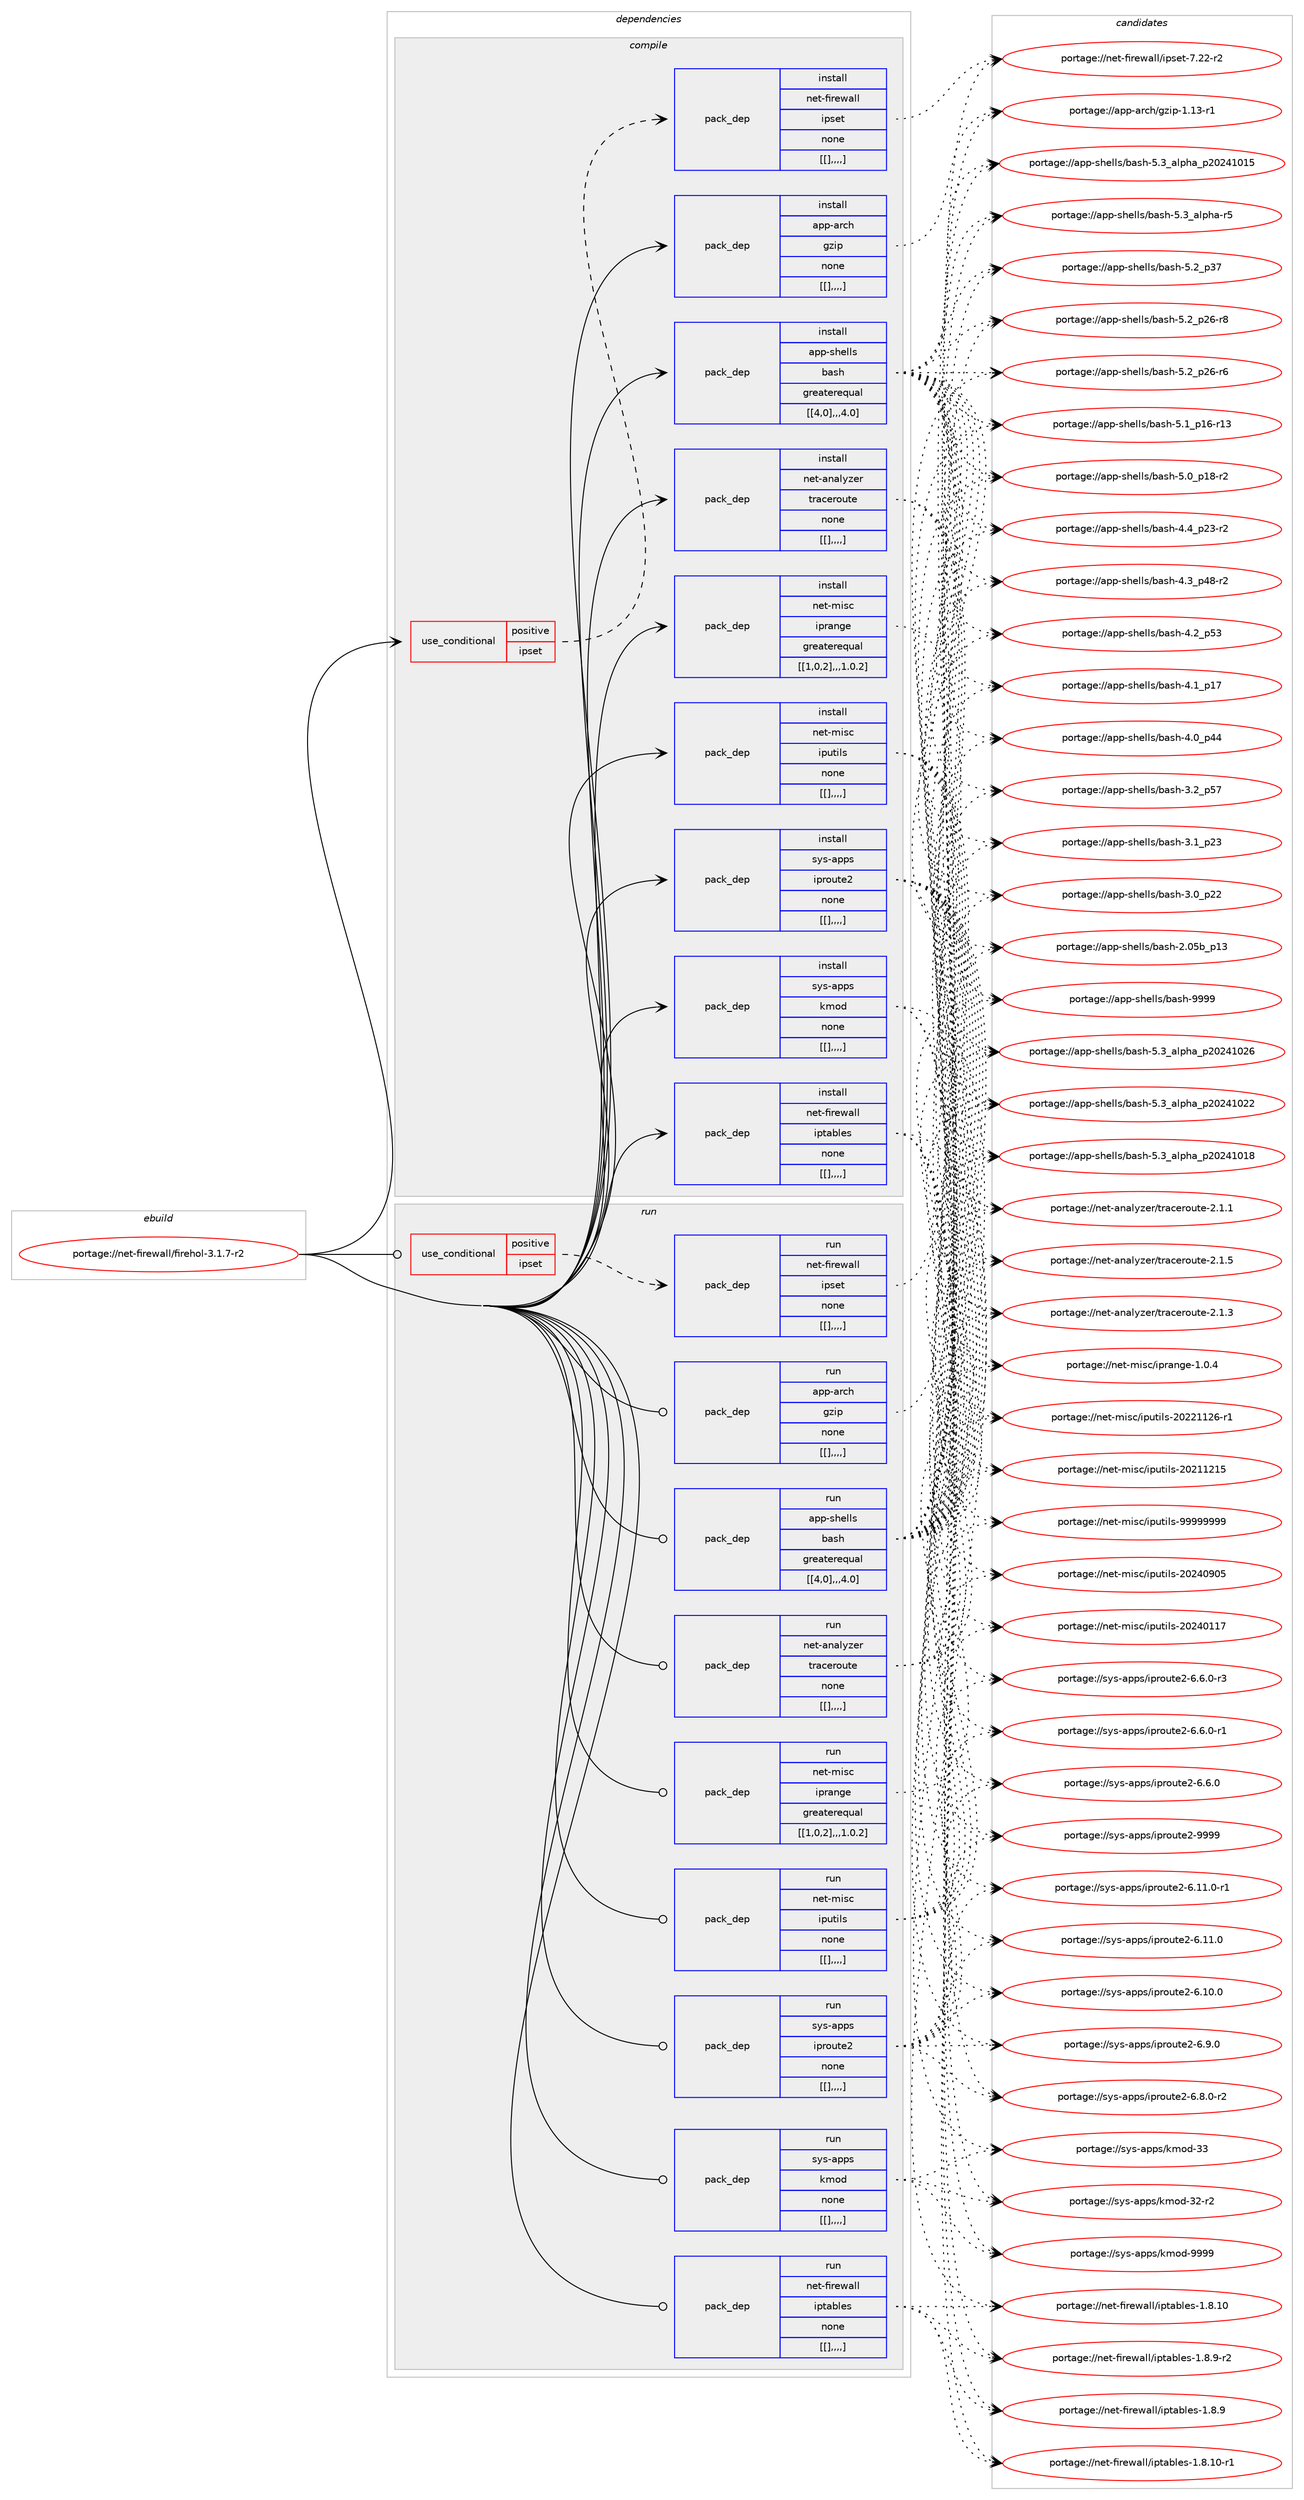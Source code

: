 digraph prolog {

# *************
# Graph options
# *************

newrank=true;
concentrate=true;
compound=true;
graph [rankdir=LR,fontname=Helvetica,fontsize=10,ranksep=1.5];#, ranksep=2.5, nodesep=0.2];
edge  [arrowhead=vee];
node  [fontname=Helvetica,fontsize=10];

# **********
# The ebuild
# **********

subgraph cluster_leftcol {
color=gray;
label=<<i>ebuild</i>>;
id [label="portage://net-firewall/firehol-3.1.7-r2", color=red, width=4, href="../net-firewall/firehol-3.1.7-r2.svg"];
}

# ****************
# The dependencies
# ****************

subgraph cluster_midcol {
color=gray;
label=<<i>dependencies</i>>;
subgraph cluster_compile {
fillcolor="#eeeeee";
style=filled;
label=<<i>compile</i>>;
subgraph cond96906 {
dependency371066 [label=<<TABLE BORDER="0" CELLBORDER="1" CELLSPACING="0" CELLPADDING="4"><TR><TD ROWSPAN="3" CELLPADDING="10">use_conditional</TD></TR><TR><TD>positive</TD></TR><TR><TD>ipset</TD></TR></TABLE>>, shape=none, color=red];
subgraph pack271278 {
dependency371067 [label=<<TABLE BORDER="0" CELLBORDER="1" CELLSPACING="0" CELLPADDING="4" WIDTH="220"><TR><TD ROWSPAN="6" CELLPADDING="30">pack_dep</TD></TR><TR><TD WIDTH="110">install</TD></TR><TR><TD>net-firewall</TD></TR><TR><TD>ipset</TD></TR><TR><TD>none</TD></TR><TR><TD>[[],,,,]</TD></TR></TABLE>>, shape=none, color=blue];
}
dependency371066:e -> dependency371067:w [weight=20,style="dashed",arrowhead="vee"];
}
id:e -> dependency371066:w [weight=20,style="solid",arrowhead="vee"];
subgraph pack271290 {
dependency371090 [label=<<TABLE BORDER="0" CELLBORDER="1" CELLSPACING="0" CELLPADDING="4" WIDTH="220"><TR><TD ROWSPAN="6" CELLPADDING="30">pack_dep</TD></TR><TR><TD WIDTH="110">install</TD></TR><TR><TD>app-arch</TD></TR><TR><TD>gzip</TD></TR><TR><TD>none</TD></TR><TR><TD>[[],,,,]</TD></TR></TABLE>>, shape=none, color=blue];
}
id:e -> dependency371090:w [weight=20,style="solid",arrowhead="vee"];
subgraph pack271312 {
dependency371127 [label=<<TABLE BORDER="0" CELLBORDER="1" CELLSPACING="0" CELLPADDING="4" WIDTH="220"><TR><TD ROWSPAN="6" CELLPADDING="30">pack_dep</TD></TR><TR><TD WIDTH="110">install</TD></TR><TR><TD>app-shells</TD></TR><TR><TD>bash</TD></TR><TR><TD>greaterequal</TD></TR><TR><TD>[[4,0],,,4.0]</TD></TR></TABLE>>, shape=none, color=blue];
}
id:e -> dependency371127:w [weight=20,style="solid",arrowhead="vee"];
subgraph pack271375 {
dependency371274 [label=<<TABLE BORDER="0" CELLBORDER="1" CELLSPACING="0" CELLPADDING="4" WIDTH="220"><TR><TD ROWSPAN="6" CELLPADDING="30">pack_dep</TD></TR><TR><TD WIDTH="110">install</TD></TR><TR><TD>net-analyzer</TD></TR><TR><TD>traceroute</TD></TR><TR><TD>none</TD></TR><TR><TD>[[],,,,]</TD></TR></TABLE>>, shape=none, color=blue];
}
id:e -> dependency371274:w [weight=20,style="solid",arrowhead="vee"];
subgraph pack271417 {
dependency371293 [label=<<TABLE BORDER="0" CELLBORDER="1" CELLSPACING="0" CELLPADDING="4" WIDTH="220"><TR><TD ROWSPAN="6" CELLPADDING="30">pack_dep</TD></TR><TR><TD WIDTH="110">install</TD></TR><TR><TD>net-firewall</TD></TR><TR><TD>iptables</TD></TR><TR><TD>none</TD></TR><TR><TD>[[],,,,]</TD></TR></TABLE>>, shape=none, color=blue];
}
id:e -> dependency371293:w [weight=20,style="solid",arrowhead="vee"];
subgraph pack271440 {
dependency371318 [label=<<TABLE BORDER="0" CELLBORDER="1" CELLSPACING="0" CELLPADDING="4" WIDTH="220"><TR><TD ROWSPAN="6" CELLPADDING="30">pack_dep</TD></TR><TR><TD WIDTH="110">install</TD></TR><TR><TD>net-misc</TD></TR><TR><TD>iprange</TD></TR><TR><TD>greaterequal</TD></TR><TR><TD>[[1,0,2],,,1.0.2]</TD></TR></TABLE>>, shape=none, color=blue];
}
id:e -> dependency371318:w [weight=20,style="solid",arrowhead="vee"];
subgraph pack271445 {
dependency371321 [label=<<TABLE BORDER="0" CELLBORDER="1" CELLSPACING="0" CELLPADDING="4" WIDTH="220"><TR><TD ROWSPAN="6" CELLPADDING="30">pack_dep</TD></TR><TR><TD WIDTH="110">install</TD></TR><TR><TD>net-misc</TD></TR><TR><TD>iputils</TD></TR><TR><TD>none</TD></TR><TR><TD>[[],,,,]</TD></TR></TABLE>>, shape=none, color=blue];
}
id:e -> dependency371321:w [weight=20,style="solid",arrowhead="vee"];
subgraph pack271517 {
dependency371436 [label=<<TABLE BORDER="0" CELLBORDER="1" CELLSPACING="0" CELLPADDING="4" WIDTH="220"><TR><TD ROWSPAN="6" CELLPADDING="30">pack_dep</TD></TR><TR><TD WIDTH="110">install</TD></TR><TR><TD>sys-apps</TD></TR><TR><TD>iproute2</TD></TR><TR><TD>none</TD></TR><TR><TD>[[],,,,]</TD></TR></TABLE>>, shape=none, color=blue];
}
id:e -> dependency371436:w [weight=20,style="solid",arrowhead="vee"];
subgraph pack271533 {
dependency371443 [label=<<TABLE BORDER="0" CELLBORDER="1" CELLSPACING="0" CELLPADDING="4" WIDTH="220"><TR><TD ROWSPAN="6" CELLPADDING="30">pack_dep</TD></TR><TR><TD WIDTH="110">install</TD></TR><TR><TD>sys-apps</TD></TR><TR><TD>kmod</TD></TR><TR><TD>none</TD></TR><TR><TD>[[],,,,]</TD></TR></TABLE>>, shape=none, color=blue];
}
id:e -> dependency371443:w [weight=20,style="solid",arrowhead="vee"];
}
subgraph cluster_compileandrun {
fillcolor="#eeeeee";
style=filled;
label=<<i>compile and run</i>>;
}
subgraph cluster_run {
fillcolor="#eeeeee";
style=filled;
label=<<i>run</i>>;
subgraph cond97029 {
dependency371462 [label=<<TABLE BORDER="0" CELLBORDER="1" CELLSPACING="0" CELLPADDING="4"><TR><TD ROWSPAN="3" CELLPADDING="10">use_conditional</TD></TR><TR><TD>positive</TD></TR><TR><TD>ipset</TD></TR></TABLE>>, shape=none, color=red];
subgraph pack271550 {
dependency371483 [label=<<TABLE BORDER="0" CELLBORDER="1" CELLSPACING="0" CELLPADDING="4" WIDTH="220"><TR><TD ROWSPAN="6" CELLPADDING="30">pack_dep</TD></TR><TR><TD WIDTH="110">run</TD></TR><TR><TD>net-firewall</TD></TR><TR><TD>ipset</TD></TR><TR><TD>none</TD></TR><TR><TD>[[],,,,]</TD></TR></TABLE>>, shape=none, color=blue];
}
dependency371462:e -> dependency371483:w [weight=20,style="dashed",arrowhead="vee"];
}
id:e -> dependency371462:w [weight=20,style="solid",arrowhead="odot"];
subgraph pack271563 {
dependency371501 [label=<<TABLE BORDER="0" CELLBORDER="1" CELLSPACING="0" CELLPADDING="4" WIDTH="220"><TR><TD ROWSPAN="6" CELLPADDING="30">pack_dep</TD></TR><TR><TD WIDTH="110">run</TD></TR><TR><TD>app-arch</TD></TR><TR><TD>gzip</TD></TR><TR><TD>none</TD></TR><TR><TD>[[],,,,]</TD></TR></TABLE>>, shape=none, color=blue];
}
id:e -> dependency371501:w [weight=20,style="solid",arrowhead="odot"];
subgraph pack271579 {
dependency371505 [label=<<TABLE BORDER="0" CELLBORDER="1" CELLSPACING="0" CELLPADDING="4" WIDTH="220"><TR><TD ROWSPAN="6" CELLPADDING="30">pack_dep</TD></TR><TR><TD WIDTH="110">run</TD></TR><TR><TD>app-shells</TD></TR><TR><TD>bash</TD></TR><TR><TD>greaterequal</TD></TR><TR><TD>[[4,0],,,4.0]</TD></TR></TABLE>>, shape=none, color=blue];
}
id:e -> dependency371505:w [weight=20,style="solid",arrowhead="odot"];
subgraph pack271623 {
dependency371580 [label=<<TABLE BORDER="0" CELLBORDER="1" CELLSPACING="0" CELLPADDING="4" WIDTH="220"><TR><TD ROWSPAN="6" CELLPADDING="30">pack_dep</TD></TR><TR><TD WIDTH="110">run</TD></TR><TR><TD>net-analyzer</TD></TR><TR><TD>traceroute</TD></TR><TR><TD>none</TD></TR><TR><TD>[[],,,,]</TD></TR></TABLE>>, shape=none, color=blue];
}
id:e -> dependency371580:w [weight=20,style="solid",arrowhead="odot"];
subgraph pack271643 {
dependency371639 [label=<<TABLE BORDER="0" CELLBORDER="1" CELLSPACING="0" CELLPADDING="4" WIDTH="220"><TR><TD ROWSPAN="6" CELLPADDING="30">pack_dep</TD></TR><TR><TD WIDTH="110">run</TD></TR><TR><TD>net-firewall</TD></TR><TR><TD>iptables</TD></TR><TR><TD>none</TD></TR><TR><TD>[[],,,,]</TD></TR></TABLE>>, shape=none, color=blue];
}
id:e -> dependency371639:w [weight=20,style="solid",arrowhead="odot"];
subgraph pack271674 {
dependency371653 [label=<<TABLE BORDER="0" CELLBORDER="1" CELLSPACING="0" CELLPADDING="4" WIDTH="220"><TR><TD ROWSPAN="6" CELLPADDING="30">pack_dep</TD></TR><TR><TD WIDTH="110">run</TD></TR><TR><TD>net-misc</TD></TR><TR><TD>iprange</TD></TR><TR><TD>greaterequal</TD></TR><TR><TD>[[1,0,2],,,1.0.2]</TD></TR></TABLE>>, shape=none, color=blue];
}
id:e -> dependency371653:w [weight=20,style="solid",arrowhead="odot"];
subgraph pack271686 {
dependency371678 [label=<<TABLE BORDER="0" CELLBORDER="1" CELLSPACING="0" CELLPADDING="4" WIDTH="220"><TR><TD ROWSPAN="6" CELLPADDING="30">pack_dep</TD></TR><TR><TD WIDTH="110">run</TD></TR><TR><TD>net-misc</TD></TR><TR><TD>iputils</TD></TR><TR><TD>none</TD></TR><TR><TD>[[],,,,]</TD></TR></TABLE>>, shape=none, color=blue];
}
id:e -> dependency371678:w [weight=20,style="solid",arrowhead="odot"];
subgraph pack271701 {
dependency371696 [label=<<TABLE BORDER="0" CELLBORDER="1" CELLSPACING="0" CELLPADDING="4" WIDTH="220"><TR><TD ROWSPAN="6" CELLPADDING="30">pack_dep</TD></TR><TR><TD WIDTH="110">run</TD></TR><TR><TD>sys-apps</TD></TR><TR><TD>iproute2</TD></TR><TR><TD>none</TD></TR><TR><TD>[[],,,,]</TD></TR></TABLE>>, shape=none, color=blue];
}
id:e -> dependency371696:w [weight=20,style="solid",arrowhead="odot"];
subgraph pack271721 {
dependency371735 [label=<<TABLE BORDER="0" CELLBORDER="1" CELLSPACING="0" CELLPADDING="4" WIDTH="220"><TR><TD ROWSPAN="6" CELLPADDING="30">pack_dep</TD></TR><TR><TD WIDTH="110">run</TD></TR><TR><TD>sys-apps</TD></TR><TR><TD>kmod</TD></TR><TR><TD>none</TD></TR><TR><TD>[[],,,,]</TD></TR></TABLE>>, shape=none, color=blue];
}
id:e -> dependency371735:w [weight=20,style="solid",arrowhead="odot"];
}
}

# **************
# The candidates
# **************

subgraph cluster_choices {
rank=same;
color=gray;
label=<<i>candidates</i>>;

subgraph choice269480 {
color=black;
nodesep=1;
choice11010111645102105114101119971081084710511211510111645554650504511450 [label="portage://net-firewall/ipset-7.22-r2", color=red, width=4,href="../net-firewall/ipset-7.22-r2.svg"];
dependency371067:e -> choice11010111645102105114101119971081084710511211510111645554650504511450:w [style=dotted,weight="100"];
}
subgraph choice269482 {
color=black;
nodesep=1;
choice971121124597114991044710312210511245494649514511449 [label="portage://app-arch/gzip-1.13-r1", color=red, width=4,href="../app-arch/gzip-1.13-r1.svg"];
dependency371090:e -> choice971121124597114991044710312210511245494649514511449:w [style=dotted,weight="100"];
}
subgraph choice269485 {
color=black;
nodesep=1;
choice97112112451151041011081081154798971151044557575757 [label="portage://app-shells/bash-9999", color=red, width=4,href="../app-shells/bash-9999.svg"];
choice971121124511510410110810811547989711510445534651959710811210497951125048505249485054 [label="portage://app-shells/bash-5.3_alpha_p20241026", color=red, width=4,href="../app-shells/bash-5.3_alpha_p20241026.svg"];
choice971121124511510410110810811547989711510445534651959710811210497951125048505249485050 [label="portage://app-shells/bash-5.3_alpha_p20241022", color=red, width=4,href="../app-shells/bash-5.3_alpha_p20241022.svg"];
choice971121124511510410110810811547989711510445534651959710811210497951125048505249484956 [label="portage://app-shells/bash-5.3_alpha_p20241018", color=red, width=4,href="../app-shells/bash-5.3_alpha_p20241018.svg"];
choice971121124511510410110810811547989711510445534651959710811210497951125048505249484953 [label="portage://app-shells/bash-5.3_alpha_p20241015", color=red, width=4,href="../app-shells/bash-5.3_alpha_p20241015.svg"];
choice9711211245115104101108108115479897115104455346519597108112104974511453 [label="portage://app-shells/bash-5.3_alpha-r5", color=red, width=4,href="../app-shells/bash-5.3_alpha-r5.svg"];
choice971121124511510410110810811547989711510445534650951125155 [label="portage://app-shells/bash-5.2_p37", color=red, width=4,href="../app-shells/bash-5.2_p37.svg"];
choice9711211245115104101108108115479897115104455346509511250544511456 [label="portage://app-shells/bash-5.2_p26-r8", color=red, width=4,href="../app-shells/bash-5.2_p26-r8.svg"];
choice9711211245115104101108108115479897115104455346509511250544511454 [label="portage://app-shells/bash-5.2_p26-r6", color=red, width=4,href="../app-shells/bash-5.2_p26-r6.svg"];
choice971121124511510410110810811547989711510445534649951124954451144951 [label="portage://app-shells/bash-5.1_p16-r13", color=red, width=4,href="../app-shells/bash-5.1_p16-r13.svg"];
choice9711211245115104101108108115479897115104455346489511249564511450 [label="portage://app-shells/bash-5.0_p18-r2", color=red, width=4,href="../app-shells/bash-5.0_p18-r2.svg"];
choice9711211245115104101108108115479897115104455246529511250514511450 [label="portage://app-shells/bash-4.4_p23-r2", color=red, width=4,href="../app-shells/bash-4.4_p23-r2.svg"];
choice9711211245115104101108108115479897115104455246519511252564511450 [label="portage://app-shells/bash-4.3_p48-r2", color=red, width=4,href="../app-shells/bash-4.3_p48-r2.svg"];
choice971121124511510410110810811547989711510445524650951125351 [label="portage://app-shells/bash-4.2_p53", color=red, width=4,href="../app-shells/bash-4.2_p53.svg"];
choice971121124511510410110810811547989711510445524649951124955 [label="portage://app-shells/bash-4.1_p17", color=red, width=4,href="../app-shells/bash-4.1_p17.svg"];
choice971121124511510410110810811547989711510445524648951125252 [label="portage://app-shells/bash-4.0_p44", color=red, width=4,href="../app-shells/bash-4.0_p44.svg"];
choice971121124511510410110810811547989711510445514650951125355 [label="portage://app-shells/bash-3.2_p57", color=red, width=4,href="../app-shells/bash-3.2_p57.svg"];
choice971121124511510410110810811547989711510445514649951125051 [label="portage://app-shells/bash-3.1_p23", color=red, width=4,href="../app-shells/bash-3.1_p23.svg"];
choice971121124511510410110810811547989711510445514648951125050 [label="portage://app-shells/bash-3.0_p22", color=red, width=4,href="../app-shells/bash-3.0_p22.svg"];
choice9711211245115104101108108115479897115104455046485398951124951 [label="portage://app-shells/bash-2.05b_p13", color=red, width=4,href="../app-shells/bash-2.05b_p13.svg"];
dependency371127:e -> choice97112112451151041011081081154798971151044557575757:w [style=dotted,weight="100"];
dependency371127:e -> choice971121124511510410110810811547989711510445534651959710811210497951125048505249485054:w [style=dotted,weight="100"];
dependency371127:e -> choice971121124511510410110810811547989711510445534651959710811210497951125048505249485050:w [style=dotted,weight="100"];
dependency371127:e -> choice971121124511510410110810811547989711510445534651959710811210497951125048505249484956:w [style=dotted,weight="100"];
dependency371127:e -> choice971121124511510410110810811547989711510445534651959710811210497951125048505249484953:w [style=dotted,weight="100"];
dependency371127:e -> choice9711211245115104101108108115479897115104455346519597108112104974511453:w [style=dotted,weight="100"];
dependency371127:e -> choice971121124511510410110810811547989711510445534650951125155:w [style=dotted,weight="100"];
dependency371127:e -> choice9711211245115104101108108115479897115104455346509511250544511456:w [style=dotted,weight="100"];
dependency371127:e -> choice9711211245115104101108108115479897115104455346509511250544511454:w [style=dotted,weight="100"];
dependency371127:e -> choice971121124511510410110810811547989711510445534649951124954451144951:w [style=dotted,weight="100"];
dependency371127:e -> choice9711211245115104101108108115479897115104455346489511249564511450:w [style=dotted,weight="100"];
dependency371127:e -> choice9711211245115104101108108115479897115104455246529511250514511450:w [style=dotted,weight="100"];
dependency371127:e -> choice9711211245115104101108108115479897115104455246519511252564511450:w [style=dotted,weight="100"];
dependency371127:e -> choice971121124511510410110810811547989711510445524650951125351:w [style=dotted,weight="100"];
dependency371127:e -> choice971121124511510410110810811547989711510445524649951124955:w [style=dotted,weight="100"];
dependency371127:e -> choice971121124511510410110810811547989711510445524648951125252:w [style=dotted,weight="100"];
dependency371127:e -> choice971121124511510410110810811547989711510445514650951125355:w [style=dotted,weight="100"];
dependency371127:e -> choice971121124511510410110810811547989711510445514649951125051:w [style=dotted,weight="100"];
dependency371127:e -> choice971121124511510410110810811547989711510445514648951125050:w [style=dotted,weight="100"];
dependency371127:e -> choice9711211245115104101108108115479897115104455046485398951124951:w [style=dotted,weight="100"];
}
subgraph choice269522 {
color=black;
nodesep=1;
choice110101116459711097108121122101114471161149799101114111117116101455046494653 [label="portage://net-analyzer/traceroute-2.1.5", color=red, width=4,href="../net-analyzer/traceroute-2.1.5.svg"];
choice110101116459711097108121122101114471161149799101114111117116101455046494651 [label="portage://net-analyzer/traceroute-2.1.3", color=red, width=4,href="../net-analyzer/traceroute-2.1.3.svg"];
choice110101116459711097108121122101114471161149799101114111117116101455046494649 [label="portage://net-analyzer/traceroute-2.1.1", color=red, width=4,href="../net-analyzer/traceroute-2.1.1.svg"];
dependency371274:e -> choice110101116459711097108121122101114471161149799101114111117116101455046494653:w [style=dotted,weight="100"];
dependency371274:e -> choice110101116459711097108121122101114471161149799101114111117116101455046494651:w [style=dotted,weight="100"];
dependency371274:e -> choice110101116459711097108121122101114471161149799101114111117116101455046494649:w [style=dotted,weight="100"];
}
subgraph choice269610 {
color=black;
nodesep=1;
choice1101011164510210511410111997108108471051121169798108101115454946564649484511449 [label="portage://net-firewall/iptables-1.8.10-r1", color=red, width=4,href="../net-firewall/iptables-1.8.10-r1.svg"];
choice110101116451021051141011199710810847105112116979810810111545494656464948 [label="portage://net-firewall/iptables-1.8.10", color=red, width=4,href="../net-firewall/iptables-1.8.10.svg"];
choice11010111645102105114101119971081084710511211697981081011154549465646574511450 [label="portage://net-firewall/iptables-1.8.9-r2", color=red, width=4,href="../net-firewall/iptables-1.8.9-r2.svg"];
choice1101011164510210511410111997108108471051121169798108101115454946564657 [label="portage://net-firewall/iptables-1.8.9", color=red, width=4,href="../net-firewall/iptables-1.8.9.svg"];
dependency371293:e -> choice1101011164510210511410111997108108471051121169798108101115454946564649484511449:w [style=dotted,weight="100"];
dependency371293:e -> choice110101116451021051141011199710810847105112116979810810111545494656464948:w [style=dotted,weight="100"];
dependency371293:e -> choice11010111645102105114101119971081084710511211697981081011154549465646574511450:w [style=dotted,weight="100"];
dependency371293:e -> choice1101011164510210511410111997108108471051121169798108101115454946564657:w [style=dotted,weight="100"];
}
subgraph choice269676 {
color=black;
nodesep=1;
choice11010111645109105115994710511211497110103101454946484652 [label="portage://net-misc/iprange-1.0.4", color=red, width=4,href="../net-misc/iprange-1.0.4.svg"];
dependency371318:e -> choice11010111645109105115994710511211497110103101454946484652:w [style=dotted,weight="100"];
}
subgraph choice269681 {
color=black;
nodesep=1;
choice110101116451091051159947105112117116105108115455757575757575757 [label="portage://net-misc/iputils-99999999", color=red, width=4,href="../net-misc/iputils-99999999.svg"];
choice110101116451091051159947105112117116105108115455048505248574853 [label="portage://net-misc/iputils-20240905", color=red, width=4,href="../net-misc/iputils-20240905.svg"];
choice110101116451091051159947105112117116105108115455048505248494955 [label="portage://net-misc/iputils-20240117", color=red, width=4,href="../net-misc/iputils-20240117.svg"];
choice1101011164510910511599471051121171161051081154550485050494950544511449 [label="portage://net-misc/iputils-20221126-r1", color=red, width=4,href="../net-misc/iputils-20221126-r1.svg"];
choice110101116451091051159947105112117116105108115455048504949504953 [label="portage://net-misc/iputils-20211215", color=red, width=4,href="../net-misc/iputils-20211215.svg"];
dependency371321:e -> choice110101116451091051159947105112117116105108115455757575757575757:w [style=dotted,weight="100"];
dependency371321:e -> choice110101116451091051159947105112117116105108115455048505248574853:w [style=dotted,weight="100"];
dependency371321:e -> choice110101116451091051159947105112117116105108115455048505248494955:w [style=dotted,weight="100"];
dependency371321:e -> choice1101011164510910511599471051121171161051081154550485050494950544511449:w [style=dotted,weight="100"];
dependency371321:e -> choice110101116451091051159947105112117116105108115455048504949504953:w [style=dotted,weight="100"];
}
subgraph choice269720 {
color=black;
nodesep=1;
choice115121115459711211211547105112114111117116101504557575757 [label="portage://sys-apps/iproute2-9999", color=red, width=4,href="../sys-apps/iproute2-9999.svg"];
choice11512111545971121121154710511211411111711610150455446494946484511449 [label="portage://sys-apps/iproute2-6.11.0-r1", color=red, width=4,href="../sys-apps/iproute2-6.11.0-r1.svg"];
choice1151211154597112112115471051121141111171161015045544649494648 [label="portage://sys-apps/iproute2-6.11.0", color=red, width=4,href="../sys-apps/iproute2-6.11.0.svg"];
choice1151211154597112112115471051121141111171161015045544649484648 [label="portage://sys-apps/iproute2-6.10.0", color=red, width=4,href="../sys-apps/iproute2-6.10.0.svg"];
choice11512111545971121121154710511211411111711610150455446574648 [label="portage://sys-apps/iproute2-6.9.0", color=red, width=4,href="../sys-apps/iproute2-6.9.0.svg"];
choice115121115459711211211547105112114111117116101504554465646484511450 [label="portage://sys-apps/iproute2-6.8.0-r2", color=red, width=4,href="../sys-apps/iproute2-6.8.0-r2.svg"];
choice115121115459711211211547105112114111117116101504554465446484511451 [label="portage://sys-apps/iproute2-6.6.0-r3", color=red, width=4,href="../sys-apps/iproute2-6.6.0-r3.svg"];
choice115121115459711211211547105112114111117116101504554465446484511449 [label="portage://sys-apps/iproute2-6.6.0-r1", color=red, width=4,href="../sys-apps/iproute2-6.6.0-r1.svg"];
choice11512111545971121121154710511211411111711610150455446544648 [label="portage://sys-apps/iproute2-6.6.0", color=red, width=4,href="../sys-apps/iproute2-6.6.0.svg"];
dependency371436:e -> choice115121115459711211211547105112114111117116101504557575757:w [style=dotted,weight="100"];
dependency371436:e -> choice11512111545971121121154710511211411111711610150455446494946484511449:w [style=dotted,weight="100"];
dependency371436:e -> choice1151211154597112112115471051121141111171161015045544649494648:w [style=dotted,weight="100"];
dependency371436:e -> choice1151211154597112112115471051121141111171161015045544649484648:w [style=dotted,weight="100"];
dependency371436:e -> choice11512111545971121121154710511211411111711610150455446574648:w [style=dotted,weight="100"];
dependency371436:e -> choice115121115459711211211547105112114111117116101504554465646484511450:w [style=dotted,weight="100"];
dependency371436:e -> choice115121115459711211211547105112114111117116101504554465446484511451:w [style=dotted,weight="100"];
dependency371436:e -> choice115121115459711211211547105112114111117116101504554465446484511449:w [style=dotted,weight="100"];
dependency371436:e -> choice11512111545971121121154710511211411111711610150455446544648:w [style=dotted,weight="100"];
}
subgraph choice269790 {
color=black;
nodesep=1;
choice1151211154597112112115471071091111004557575757 [label="portage://sys-apps/kmod-9999", color=red, width=4,href="../sys-apps/kmod-9999.svg"];
choice115121115459711211211547107109111100455151 [label="portage://sys-apps/kmod-33", color=red, width=4,href="../sys-apps/kmod-33.svg"];
choice1151211154597112112115471071091111004551504511450 [label="portage://sys-apps/kmod-32-r2", color=red, width=4,href="../sys-apps/kmod-32-r2.svg"];
dependency371443:e -> choice1151211154597112112115471071091111004557575757:w [style=dotted,weight="100"];
dependency371443:e -> choice115121115459711211211547107109111100455151:w [style=dotted,weight="100"];
dependency371443:e -> choice1151211154597112112115471071091111004551504511450:w [style=dotted,weight="100"];
}
subgraph choice269793 {
color=black;
nodesep=1;
choice11010111645102105114101119971081084710511211510111645554650504511450 [label="portage://net-firewall/ipset-7.22-r2", color=red, width=4,href="../net-firewall/ipset-7.22-r2.svg"];
dependency371483:e -> choice11010111645102105114101119971081084710511211510111645554650504511450:w [style=dotted,weight="100"];
}
subgraph choice269797 {
color=black;
nodesep=1;
choice971121124597114991044710312210511245494649514511449 [label="portage://app-arch/gzip-1.13-r1", color=red, width=4,href="../app-arch/gzip-1.13-r1.svg"];
dependency371501:e -> choice971121124597114991044710312210511245494649514511449:w [style=dotted,weight="100"];
}
subgraph choice269799 {
color=black;
nodesep=1;
choice97112112451151041011081081154798971151044557575757 [label="portage://app-shells/bash-9999", color=red, width=4,href="../app-shells/bash-9999.svg"];
choice971121124511510410110810811547989711510445534651959710811210497951125048505249485054 [label="portage://app-shells/bash-5.3_alpha_p20241026", color=red, width=4,href="../app-shells/bash-5.3_alpha_p20241026.svg"];
choice971121124511510410110810811547989711510445534651959710811210497951125048505249485050 [label="portage://app-shells/bash-5.3_alpha_p20241022", color=red, width=4,href="../app-shells/bash-5.3_alpha_p20241022.svg"];
choice971121124511510410110810811547989711510445534651959710811210497951125048505249484956 [label="portage://app-shells/bash-5.3_alpha_p20241018", color=red, width=4,href="../app-shells/bash-5.3_alpha_p20241018.svg"];
choice971121124511510410110810811547989711510445534651959710811210497951125048505249484953 [label="portage://app-shells/bash-5.3_alpha_p20241015", color=red, width=4,href="../app-shells/bash-5.3_alpha_p20241015.svg"];
choice9711211245115104101108108115479897115104455346519597108112104974511453 [label="portage://app-shells/bash-5.3_alpha-r5", color=red, width=4,href="../app-shells/bash-5.3_alpha-r5.svg"];
choice971121124511510410110810811547989711510445534650951125155 [label="portage://app-shells/bash-5.2_p37", color=red, width=4,href="../app-shells/bash-5.2_p37.svg"];
choice9711211245115104101108108115479897115104455346509511250544511456 [label="portage://app-shells/bash-5.2_p26-r8", color=red, width=4,href="../app-shells/bash-5.2_p26-r8.svg"];
choice9711211245115104101108108115479897115104455346509511250544511454 [label="portage://app-shells/bash-5.2_p26-r6", color=red, width=4,href="../app-shells/bash-5.2_p26-r6.svg"];
choice971121124511510410110810811547989711510445534649951124954451144951 [label="portage://app-shells/bash-5.1_p16-r13", color=red, width=4,href="../app-shells/bash-5.1_p16-r13.svg"];
choice9711211245115104101108108115479897115104455346489511249564511450 [label="portage://app-shells/bash-5.0_p18-r2", color=red, width=4,href="../app-shells/bash-5.0_p18-r2.svg"];
choice9711211245115104101108108115479897115104455246529511250514511450 [label="portage://app-shells/bash-4.4_p23-r2", color=red, width=4,href="../app-shells/bash-4.4_p23-r2.svg"];
choice9711211245115104101108108115479897115104455246519511252564511450 [label="portage://app-shells/bash-4.3_p48-r2", color=red, width=4,href="../app-shells/bash-4.3_p48-r2.svg"];
choice971121124511510410110810811547989711510445524650951125351 [label="portage://app-shells/bash-4.2_p53", color=red, width=4,href="../app-shells/bash-4.2_p53.svg"];
choice971121124511510410110810811547989711510445524649951124955 [label="portage://app-shells/bash-4.1_p17", color=red, width=4,href="../app-shells/bash-4.1_p17.svg"];
choice971121124511510410110810811547989711510445524648951125252 [label="portage://app-shells/bash-4.0_p44", color=red, width=4,href="../app-shells/bash-4.0_p44.svg"];
choice971121124511510410110810811547989711510445514650951125355 [label="portage://app-shells/bash-3.2_p57", color=red, width=4,href="../app-shells/bash-3.2_p57.svg"];
choice971121124511510410110810811547989711510445514649951125051 [label="portage://app-shells/bash-3.1_p23", color=red, width=4,href="../app-shells/bash-3.1_p23.svg"];
choice971121124511510410110810811547989711510445514648951125050 [label="portage://app-shells/bash-3.0_p22", color=red, width=4,href="../app-shells/bash-3.0_p22.svg"];
choice9711211245115104101108108115479897115104455046485398951124951 [label="portage://app-shells/bash-2.05b_p13", color=red, width=4,href="../app-shells/bash-2.05b_p13.svg"];
dependency371505:e -> choice97112112451151041011081081154798971151044557575757:w [style=dotted,weight="100"];
dependency371505:e -> choice971121124511510410110810811547989711510445534651959710811210497951125048505249485054:w [style=dotted,weight="100"];
dependency371505:e -> choice971121124511510410110810811547989711510445534651959710811210497951125048505249485050:w [style=dotted,weight="100"];
dependency371505:e -> choice971121124511510410110810811547989711510445534651959710811210497951125048505249484956:w [style=dotted,weight="100"];
dependency371505:e -> choice971121124511510410110810811547989711510445534651959710811210497951125048505249484953:w [style=dotted,weight="100"];
dependency371505:e -> choice9711211245115104101108108115479897115104455346519597108112104974511453:w [style=dotted,weight="100"];
dependency371505:e -> choice971121124511510410110810811547989711510445534650951125155:w [style=dotted,weight="100"];
dependency371505:e -> choice9711211245115104101108108115479897115104455346509511250544511456:w [style=dotted,weight="100"];
dependency371505:e -> choice9711211245115104101108108115479897115104455346509511250544511454:w [style=dotted,weight="100"];
dependency371505:e -> choice971121124511510410110810811547989711510445534649951124954451144951:w [style=dotted,weight="100"];
dependency371505:e -> choice9711211245115104101108108115479897115104455346489511249564511450:w [style=dotted,weight="100"];
dependency371505:e -> choice9711211245115104101108108115479897115104455246529511250514511450:w [style=dotted,weight="100"];
dependency371505:e -> choice9711211245115104101108108115479897115104455246519511252564511450:w [style=dotted,weight="100"];
dependency371505:e -> choice971121124511510410110810811547989711510445524650951125351:w [style=dotted,weight="100"];
dependency371505:e -> choice971121124511510410110810811547989711510445524649951124955:w [style=dotted,weight="100"];
dependency371505:e -> choice971121124511510410110810811547989711510445524648951125252:w [style=dotted,weight="100"];
dependency371505:e -> choice971121124511510410110810811547989711510445514650951125355:w [style=dotted,weight="100"];
dependency371505:e -> choice971121124511510410110810811547989711510445514649951125051:w [style=dotted,weight="100"];
dependency371505:e -> choice971121124511510410110810811547989711510445514648951125050:w [style=dotted,weight="100"];
dependency371505:e -> choice9711211245115104101108108115479897115104455046485398951124951:w [style=dotted,weight="100"];
}
subgraph choice269862 {
color=black;
nodesep=1;
choice110101116459711097108121122101114471161149799101114111117116101455046494653 [label="portage://net-analyzer/traceroute-2.1.5", color=red, width=4,href="../net-analyzer/traceroute-2.1.5.svg"];
choice110101116459711097108121122101114471161149799101114111117116101455046494651 [label="portage://net-analyzer/traceroute-2.1.3", color=red, width=4,href="../net-analyzer/traceroute-2.1.3.svg"];
choice110101116459711097108121122101114471161149799101114111117116101455046494649 [label="portage://net-analyzer/traceroute-2.1.1", color=red, width=4,href="../net-analyzer/traceroute-2.1.1.svg"];
dependency371580:e -> choice110101116459711097108121122101114471161149799101114111117116101455046494653:w [style=dotted,weight="100"];
dependency371580:e -> choice110101116459711097108121122101114471161149799101114111117116101455046494651:w [style=dotted,weight="100"];
dependency371580:e -> choice110101116459711097108121122101114471161149799101114111117116101455046494649:w [style=dotted,weight="100"];
}
subgraph choice269893 {
color=black;
nodesep=1;
choice1101011164510210511410111997108108471051121169798108101115454946564649484511449 [label="portage://net-firewall/iptables-1.8.10-r1", color=red, width=4,href="../net-firewall/iptables-1.8.10-r1.svg"];
choice110101116451021051141011199710810847105112116979810810111545494656464948 [label="portage://net-firewall/iptables-1.8.10", color=red, width=4,href="../net-firewall/iptables-1.8.10.svg"];
choice11010111645102105114101119971081084710511211697981081011154549465646574511450 [label="portage://net-firewall/iptables-1.8.9-r2", color=red, width=4,href="../net-firewall/iptables-1.8.9-r2.svg"];
choice1101011164510210511410111997108108471051121169798108101115454946564657 [label="portage://net-firewall/iptables-1.8.9", color=red, width=4,href="../net-firewall/iptables-1.8.9.svg"];
dependency371639:e -> choice1101011164510210511410111997108108471051121169798108101115454946564649484511449:w [style=dotted,weight="100"];
dependency371639:e -> choice110101116451021051141011199710810847105112116979810810111545494656464948:w [style=dotted,weight="100"];
dependency371639:e -> choice11010111645102105114101119971081084710511211697981081011154549465646574511450:w [style=dotted,weight="100"];
dependency371639:e -> choice1101011164510210511410111997108108471051121169798108101115454946564657:w [style=dotted,weight="100"];
}
subgraph choice269904 {
color=black;
nodesep=1;
choice11010111645109105115994710511211497110103101454946484652 [label="portage://net-misc/iprange-1.0.4", color=red, width=4,href="../net-misc/iprange-1.0.4.svg"];
dependency371653:e -> choice11010111645109105115994710511211497110103101454946484652:w [style=dotted,weight="100"];
}
subgraph choice269925 {
color=black;
nodesep=1;
choice110101116451091051159947105112117116105108115455757575757575757 [label="portage://net-misc/iputils-99999999", color=red, width=4,href="../net-misc/iputils-99999999.svg"];
choice110101116451091051159947105112117116105108115455048505248574853 [label="portage://net-misc/iputils-20240905", color=red, width=4,href="../net-misc/iputils-20240905.svg"];
choice110101116451091051159947105112117116105108115455048505248494955 [label="portage://net-misc/iputils-20240117", color=red, width=4,href="../net-misc/iputils-20240117.svg"];
choice1101011164510910511599471051121171161051081154550485050494950544511449 [label="portage://net-misc/iputils-20221126-r1", color=red, width=4,href="../net-misc/iputils-20221126-r1.svg"];
choice110101116451091051159947105112117116105108115455048504949504953 [label="portage://net-misc/iputils-20211215", color=red, width=4,href="../net-misc/iputils-20211215.svg"];
dependency371678:e -> choice110101116451091051159947105112117116105108115455757575757575757:w [style=dotted,weight="100"];
dependency371678:e -> choice110101116451091051159947105112117116105108115455048505248574853:w [style=dotted,weight="100"];
dependency371678:e -> choice110101116451091051159947105112117116105108115455048505248494955:w [style=dotted,weight="100"];
dependency371678:e -> choice1101011164510910511599471051121171161051081154550485050494950544511449:w [style=dotted,weight="100"];
dependency371678:e -> choice110101116451091051159947105112117116105108115455048504949504953:w [style=dotted,weight="100"];
}
subgraph choice269952 {
color=black;
nodesep=1;
choice115121115459711211211547105112114111117116101504557575757 [label="portage://sys-apps/iproute2-9999", color=red, width=4,href="../sys-apps/iproute2-9999.svg"];
choice11512111545971121121154710511211411111711610150455446494946484511449 [label="portage://sys-apps/iproute2-6.11.0-r1", color=red, width=4,href="../sys-apps/iproute2-6.11.0-r1.svg"];
choice1151211154597112112115471051121141111171161015045544649494648 [label="portage://sys-apps/iproute2-6.11.0", color=red, width=4,href="../sys-apps/iproute2-6.11.0.svg"];
choice1151211154597112112115471051121141111171161015045544649484648 [label="portage://sys-apps/iproute2-6.10.0", color=red, width=4,href="../sys-apps/iproute2-6.10.0.svg"];
choice11512111545971121121154710511211411111711610150455446574648 [label="portage://sys-apps/iproute2-6.9.0", color=red, width=4,href="../sys-apps/iproute2-6.9.0.svg"];
choice115121115459711211211547105112114111117116101504554465646484511450 [label="portage://sys-apps/iproute2-6.8.0-r2", color=red, width=4,href="../sys-apps/iproute2-6.8.0-r2.svg"];
choice115121115459711211211547105112114111117116101504554465446484511451 [label="portage://sys-apps/iproute2-6.6.0-r3", color=red, width=4,href="../sys-apps/iproute2-6.6.0-r3.svg"];
choice115121115459711211211547105112114111117116101504554465446484511449 [label="portage://sys-apps/iproute2-6.6.0-r1", color=red, width=4,href="../sys-apps/iproute2-6.6.0-r1.svg"];
choice11512111545971121121154710511211411111711610150455446544648 [label="portage://sys-apps/iproute2-6.6.0", color=red, width=4,href="../sys-apps/iproute2-6.6.0.svg"];
dependency371696:e -> choice115121115459711211211547105112114111117116101504557575757:w [style=dotted,weight="100"];
dependency371696:e -> choice11512111545971121121154710511211411111711610150455446494946484511449:w [style=dotted,weight="100"];
dependency371696:e -> choice1151211154597112112115471051121141111171161015045544649494648:w [style=dotted,weight="100"];
dependency371696:e -> choice1151211154597112112115471051121141111171161015045544649484648:w [style=dotted,weight="100"];
dependency371696:e -> choice11512111545971121121154710511211411111711610150455446574648:w [style=dotted,weight="100"];
dependency371696:e -> choice115121115459711211211547105112114111117116101504554465646484511450:w [style=dotted,weight="100"];
dependency371696:e -> choice115121115459711211211547105112114111117116101504554465446484511451:w [style=dotted,weight="100"];
dependency371696:e -> choice115121115459711211211547105112114111117116101504554465446484511449:w [style=dotted,weight="100"];
dependency371696:e -> choice11512111545971121121154710511211411111711610150455446544648:w [style=dotted,weight="100"];
}
subgraph choice270006 {
color=black;
nodesep=1;
choice1151211154597112112115471071091111004557575757 [label="portage://sys-apps/kmod-9999", color=red, width=4,href="../sys-apps/kmod-9999.svg"];
choice115121115459711211211547107109111100455151 [label="portage://sys-apps/kmod-33", color=red, width=4,href="../sys-apps/kmod-33.svg"];
choice1151211154597112112115471071091111004551504511450 [label="portage://sys-apps/kmod-32-r2", color=red, width=4,href="../sys-apps/kmod-32-r2.svg"];
dependency371735:e -> choice1151211154597112112115471071091111004557575757:w [style=dotted,weight="100"];
dependency371735:e -> choice115121115459711211211547107109111100455151:w [style=dotted,weight="100"];
dependency371735:e -> choice1151211154597112112115471071091111004551504511450:w [style=dotted,weight="100"];
}
}

}

